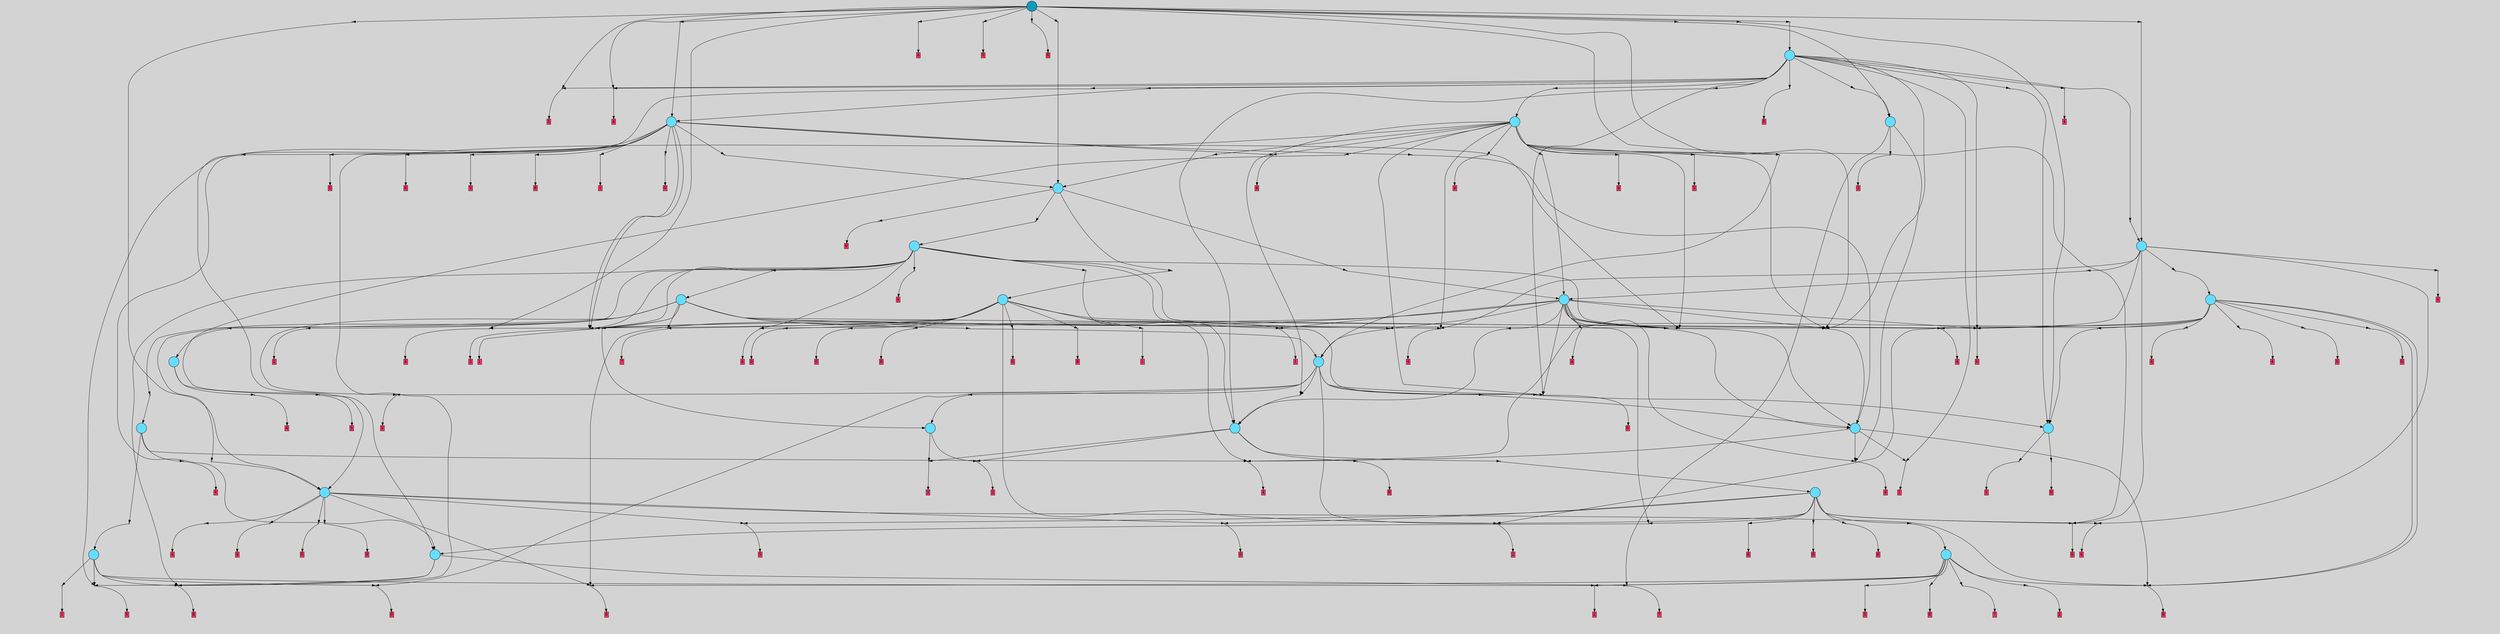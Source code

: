 // File exported with GEGELATI v1.3.1
// On the 2024-04-14 03:19:49
// With the File::TPGGraphDotExporter
digraph{
	graph[pad = "0.212, 0.055" bgcolor = lightgray]
	node[shape=circle style = filled label = ""]
		T0 [fillcolor="#66ddff"]
		T2 [fillcolor="#66ddff"]
		T3 [fillcolor="#66ddff"]
		T4 [fillcolor="#66ddff"]
		T7 [fillcolor="#66ddff"]
		T53 [fillcolor="#66ddff"]
		T57 [fillcolor="#66ddff"]
		T67 [fillcolor="#66ddff"]
		T92 [fillcolor="#66ddff"]
		T113 [fillcolor="#66ddff"]
		T116 [fillcolor="#66ddff"]
		T124 [fillcolor="#66ddff"]
		T138 [fillcolor="#66ddff"]
		T232 [fillcolor="#66ddff"]
		T253 [fillcolor="#66ddff"]
		T300 [fillcolor="#66ddff"]
		T370 [fillcolor="#66ddff"]
		T371 [fillcolor="#66ddff"]
		T434 [fillcolor="#66ddff"]
		T465 [fillcolor="#66ddff"]
		T500 [fillcolor="#66ddff"]
		T593 [fillcolor="#66ddff"]
		T668 [fillcolor="#66ddff"]
		T695 [fillcolor="#1199bb"]
		P16264 [fillcolor="#cccccc" shape=point] //
		I16264 [shape=box style=invis label="5|1&3|4#0|1#0|6#1|6&#92;n4|0&4|0#3|3#4|3#4|1&#92;n2|0&3|1#2|7#0|6#0|6&#92;n0|0&0|6#3|5#1|6#0|1&#92;n1|5&1|1#3|5#3|0#4|6&#92;n1|3&3|0#0|4#3|3#4|7&#92;n6|0&1|4#2|4#0|1#2|0&#92;n3|3&3|4#4|1#1|0#2|1&#92;n0|7&4|4#3|6#3|3#2|3&#92;n"]
		P16264 -> I16264[style=invis]
		A10657 [fillcolor="#ff3366" shape=box margin=0.03 width=0 height=0 label="0"]
		T0 -> P16264 -> A10657
		P16265 [fillcolor="#cccccc" shape=point] //
		I16265 [shape=box style=invis label="1|5&0|0#3|7#4|0#1|7&#92;n2|4&3|6#4|0#1|5#2|0&#92;n0|0&3|0#4|0#3|5#4|7&#92;n"]
		P16265 -> I16265[style=invis]
		A10658 [fillcolor="#ff3366" shape=box margin=0.03 width=0 height=0 label="1"]
		T0 -> P16265 -> A10658
		P16266 [fillcolor="#cccccc" shape=point] //
		I16266 [shape=box style=invis label="1|0&2|2#3|3#2|4#0|5&#92;n4|6&1|5#3|6#4|7#2|5&#92;n"]
		P16266 -> I16266[style=invis]
		A10659 [fillcolor="#ff3366" shape=box margin=0.03 width=0 height=0 label="2"]
		T2 -> P16266 -> A10659
		P16267 [fillcolor="#cccccc" shape=point] //
		I16267 [shape=box style=invis label="2|0&1|4#4|6#2|6#0|7&#92;n7|4&0|5#2|3#3|4#0|0&#92;n6|2&0|5#4|0#2|5#0|3&#92;n"]
		P16267 -> I16267[style=invis]
		A10660 [fillcolor="#ff3366" shape=box margin=0.03 width=0 height=0 label="3"]
		T2 -> P16267 -> A10660
		P16268 [fillcolor="#cccccc" shape=point] //
		I16268 [shape=box style=invis label="1|5&3|3#1|4#3|1#2|4&#92;n3|4&4|2#2|5#4|7#0|2&#92;n6|7&3|3#1|3#0|6#1|7&#92;n0|0&4|5#2|7#1|1#2|1&#92;n4|2&1|6#3|1#4|6#4|1&#92;n2|6&1|3#4|0#1|6#1|4&#92;n5|6&4|3#0|2#1|2#3|4&#92;n7|2&3|2#2|1#0|7#4|5&#92;n4|1&4|3#0|7#1|1#2|4&#92;n0|4&3|6#0|7#0|4#0|5&#92;n"]
		P16268 -> I16268[style=invis]
		A10661 [fillcolor="#ff3366" shape=box margin=0.03 width=0 height=0 label="3"]
		T3 -> P16268 -> A10661
		P16269 [fillcolor="#cccccc" shape=point] //
		I16269 [shape=box style=invis label="2|6&0|2#4|4#1|4#4|4&#92;n7|6&4|0#1|7#3|2#2|0&#92;n2|2&1|4#4|4#0|4#2|3&#92;n4|0&4|5#4|3#4|3#2|2&#92;n"]
		P16269 -> I16269[style=invis]
		A10662 [fillcolor="#ff3366" shape=box margin=0.03 width=0 height=0 label="4"]
		T3 -> P16269 -> A10662
		P16270 [fillcolor="#cccccc" shape=point] //
		I16270 [shape=box style=invis label="1|6&1|7#4|7#4|0#4|3&#92;n1|3&1|7#3|7#0|5#3|5&#92;n6|5&2|2#0|3#1|7#2|6&#92;n4|4&2|2#2|6#0|1#0|3&#92;n1|5&4|6#2|5#3|6#0|6&#92;n"]
		P16270 -> I16270[style=invis]
		A10663 [fillcolor="#ff3366" shape=box margin=0.03 width=0 height=0 label="4"]
		T4 -> P16270 -> A10663
		P16271 [fillcolor="#cccccc" shape=point] //
		I16271 [shape=box style=invis label="0|1&2|7#1|3#0|7#3|0&#92;n4|1&3|4#1|3#1|6#0|7&#92;n5|0&2|0#4|5#4|5#1|4&#92;n1|1&3|3#2|5#4|6#1|4&#92;n0|5&1|6#1|4#2|2#1|6&#92;n5|2&0|5#1|3#2|7#2|5&#92;n3|2&0|6#2|2#2|5#3|0&#92;n2|3&4|3#4|3#2|5#0|4&#92;n4|4&2|5#0|1#0|6#2|2&#92;n0|1&0|0#0|6#2|0#1|5&#92;n"]
		P16271 -> I16271[style=invis]
		A10664 [fillcolor="#ff3366" shape=box margin=0.03 width=0 height=0 label="5"]
		T4 -> P16271 -> A10664
		P16272 [fillcolor="#cccccc" shape=point] //
		I16272 [shape=box style=invis label="3|5&2|3#1|0#3|7#2|6&#92;n"]
		P16272 -> I16272[style=invis]
		A10665 [fillcolor="#ff3366" shape=box margin=0.03 width=0 height=0 label="7"]
		T7 -> P16272 -> A10665
		P16273 [fillcolor="#cccccc" shape=point] //
		I16273 [shape=box style=invis label="5|7&0|3#1|6#0|2#3|0&#92;n"]
		P16273 -> I16273[style=invis]
		A10666 [fillcolor="#ff3366" shape=box margin=0.03 width=0 height=0 label="8"]
		T7 -> P16273 -> A10666
		T3 -> P16272
		P16274 [fillcolor="#cccccc" shape=point] //
		I16274 [shape=box style=invis label="0|2&0|5#3|2#3|4#1|7&#92;n2|7&2|2#1|2#2|4#2|7&#92;n2|2&0|0#4|3#3|3#4|6&#92;n2|3&1|4#1|4#2|0#2|0&#92;n5|4&3|7#1|4#3|3#4|1&#92;n7|5&4|2#2|6#3|6#2|2&#92;n"]
		P16274 -> I16274[style=invis]
		A10667 [fillcolor="#ff3366" shape=box margin=0.03 width=0 height=0 label="5"]
		T7 -> P16274 -> A10667
		P16275 [fillcolor="#cccccc" shape=point] //
		I16275 [shape=box style=invis label="5|4&1|6#2|3#0|1#1|1&#92;n7|1&4|2#1|1#4|3#4|4&#92;n3|5&0|5#0|2#1|2#1|6&#92;n0|7&2|5#3|7#4|3#3|6&#92;n1|7&2|4#0|7#1|2#3|3&#92;n6|4&0|3#0|6#2|7#1|6&#92;n"]
		P16275 -> I16275[style=invis]
		A10668 [fillcolor="#ff3366" shape=box margin=0.03 width=0 height=0 label="8"]
		T53 -> P16275 -> A10668
		P16276 [fillcolor="#cccccc" shape=point] //
		I16276 [shape=box style=invis label="3|3&2|4#3|2#2|3#0|7&#92;n5|2&4|0#0|3#4|7#1|1&#92;n7|4&2|1#2|2#0|0#3|7&#92;n1|5&1|0#3|2#2|2#4|1&#92;n7|4&0|7#3|5#1|0#2|3&#92;n0|0&0|7#0|3#2|5#0|3&#92;n"]
		P16276 -> I16276[style=invis]
		A10669 [fillcolor="#ff3366" shape=box margin=0.03 width=0 height=0 label="1"]
		T53 -> P16276 -> A10669
		P16277 [fillcolor="#cccccc" shape=point] //
		I16277 [shape=box style=invis label="2|3&1|6#1|7#2|1#1|6&#92;n2|0&2|4#3|0#2|7#0|1&#92;n7|5&4|0#1|5#0|4#0|6&#92;n3|3&0|6#4|1#1|5#3|2&#92;n"]
		P16277 -> I16277[style=invis]
		A10670 [fillcolor="#ff3366" shape=box margin=0.03 width=0 height=0 label="4"]
		T53 -> P16277 -> A10670
		T53 -> P16269
		P16278 [fillcolor="#cccccc" shape=point] //
		I16278 [shape=box style=invis label="3|2&3|4#2|2#3|4#4|7&#92;n2|2&2|6#4|7#0|3#2|7&#92;n1|6&1|1#2|1#4|7#1|4&#92;n7|5&0|3#0|4#3|4#0|2&#92;n0|3&4|0#3|3#1|6#2|0&#92;n2|5&2|0#2|7#3|1#0|7&#92;n5|0&2|3#0|2#3|7#1|3&#92;n7|5&1|2#0|0#2|3#0|0&#92;n"]
		P16278 -> I16278[style=invis]
		A10671 [fillcolor="#ff3366" shape=box margin=0.03 width=0 height=0 label="0"]
		T57 -> P16278 -> A10671
		P16279 [fillcolor="#cccccc" shape=point] //
		I16279 [shape=box style=invis label="3|6&3|3#3|1#4|5#0|5&#92;n1|5&1|0#3|2#2|2#4|1&#92;n5|2&4|0#0|3#4|7#4|1&#92;n7|4&0|7#3|5#0|0#2|3&#92;n3|3&2|4#3|2#2|3#0|7&#92;n7|4&2|1#2|2#0|0#3|7&#92;n0|0&0|7#0|3#2|5#0|3&#92;n"]
		P16279 -> I16279[style=invis]
		A10672 [fillcolor="#ff3366" shape=box margin=0.03 width=0 height=0 label="1"]
		T57 -> P16279 -> A10672
		P16280 [fillcolor="#cccccc" shape=point] //
		I16280 [shape=box style=invis label="5|6&0|4#3|6#0|2#2|5&#92;n1|7&0|0#0|5#1|5#0|7&#92;n0|0&1|6#2|2#0|2#2|6&#92;n4|1&2|4#4|6#3|4#4|3&#92;n1|2&1|3#1|6#0|2#2|1&#92;n2|7&1|5#1|7#1|2#1|7&#92;n4|5&3|3#0|2#4|3#1|0&#92;n"]
		P16280 -> I16280[style=invis]
		A10673 [fillcolor="#ff3366" shape=box margin=0.03 width=0 height=0 label="2"]
		T57 -> P16280 -> A10673
		T57 -> P16273
		T57 -> P16274
		P16281 [fillcolor="#cccccc" shape=point] //
		I16281 [shape=box style=invis label="4|0&2|2#1|2#1|4#2|5&#92;n7|7&4|5#4|0#0|0#3|4&#92;n0|4&1|6#2|5#0|5#2|5&#92;n"]
		P16281 -> I16281[style=invis]
		A10674 [fillcolor="#ff3366" shape=box margin=0.03 width=0 height=0 label="6"]
		T67 -> P16281 -> A10674
		P16282 [fillcolor="#cccccc" shape=point] //
		I16282 [shape=box style=invis label="4|2&4|0#2|2#0|6#4|2&#92;n3|0&3|4#4|4#4|3#4|0&#92;n5|2&4|7#0|4#1|3#0|3&#92;n5|3&0|4#1|4#0|6#2|5&#92;n2|1&0|1#4|5#2|4#2|4&#92;n"]
		P16282 -> I16282[style=invis]
		A10675 [fillcolor="#ff3366" shape=box margin=0.03 width=0 height=0 label="8"]
		T67 -> P16282 -> A10675
		T67 -> P16280
		T67 -> P16275
		T67 -> P16280
		P16283 [fillcolor="#cccccc" shape=point] //
		I16283 [shape=box style=invis label="3|5&2|3#1|0#3|7#2|6&#92;n6|7&4|3#0|5#0|7#1|4&#92;n"]
		P16283 -> I16283[style=invis]
		A10676 [fillcolor="#ff3366" shape=box margin=0.03 width=0 height=0 label="7"]
		T67 -> P16283 -> A10676
		P16284 [fillcolor="#cccccc" shape=point] //
		I16284 [shape=box style=invis label="5|6&0|4#3|6#0|2#2|5&#92;n0|0&1|6#2|2#0|2#2|6&#92;n1|7&0|0#0|5#2|5#0|7&#92;n4|1&2|4#4|6#3|4#4|3&#92;n1|2&1|3#1|6#0|2#2|1&#92;n2|7&1|5#1|7#1|2#1|7&#92;n4|5&3|3#0|2#4|3#1|0&#92;n"]
		P16284 -> I16284[style=invis]
		A10677 [fillcolor="#ff3366" shape=box margin=0.03 width=0 height=0 label="2"]
		T67 -> P16284 -> A10677
		P16285 [fillcolor="#cccccc" shape=point] //
		I16285 [shape=box style=invis label="0|2&0|5#3|2#3|4#1|7&#92;n2|7&2|2#1|2#2|4#2|5&#92;n2|2&0|0#4|3#3|3#4|6&#92;n2|3&1|4#1|4#2|0#2|0&#92;n7|5&4|2#2|6#3|6#2|2&#92;n5|4&3|7#1|4#3|3#4|1&#92;n"]
		P16285 -> I16285[style=invis]
		A10678 [fillcolor="#ff3366" shape=box margin=0.03 width=0 height=0 label="5"]
		T67 -> P16285 -> A10678
		P16286 [fillcolor="#cccccc" shape=point] //
		I16286 [shape=box style=invis label="1|7&0|5#4|6#3|0#1|0&#92;n7|5&4|0#1|5#0|4#0|6&#92;n2|0&2|4#3|0#2|7#0|1&#92;n2|3&1|6#1|7#2|1#0|6&#92;n3|3&0|6#4|1#1|5#3|2&#92;n"]
		P16286 -> I16286[style=invis]
		A10679 [fillcolor="#ff3366" shape=box margin=0.03 width=0 height=0 label="4"]
		T92 -> P16286 -> A10679
		P16287 [fillcolor="#cccccc" shape=point] //
		I16287 [shape=box style=invis label="4|0&1|4#2|7#1|2#1|1&#92;n5|7&0|3#1|6#3|2#3|0&#92;n"]
		P16287 -> I16287[style=invis]
		T92 -> P16287 -> T57
		T92 -> P16277
		P16288 [fillcolor="#cccccc" shape=point] //
		I16288 [shape=box style=invis label="1|0&3|7#3|7#0|7#1|6&#92;n5|1&1|2#1|1#2|2#1|2&#92;n5|5&2|0#4|4#2|1#4|6&#92;n0|2&3|4#2|2#3|4#4|7&#92;n1|5&4|1#2|3#1|7#4|3&#92;n2|7&1|0#1|0#2|6#2|7&#92;n"]
		P16288 -> I16288[style=invis]
		T113 -> P16288 -> T67
		P16289 [fillcolor="#cccccc" shape=point] //
		I16289 [shape=box style=invis label="5|7&1|2#2|0#0|5#4|4&#92;n1|0&2|1#4|1#1|6#0|2&#92;n1|1&2|5#1|1#0|5#0|4&#92;n0|2&3|6#4|7#0|3#2|7&#92;n1|5&1|7#4|3#4|6#1|3&#92;n0|3&4|0#3|2#3|6#2|0&#92;n5|1&4|0#3|0#3|3#3|5&#92;n"]
		P16289 -> I16289[style=invis]
		A10680 [fillcolor="#ff3366" shape=box margin=0.03 width=0 height=0 label="0"]
		T113 -> P16289 -> A10680
		P16290 [fillcolor="#cccccc" shape=point] //
		I16290 [shape=box style=invis label="5|7&0|3#1|6#4|2#3|0&#92;n"]
		P16290 -> I16290[style=invis]
		A10681 [fillcolor="#ff3366" shape=box margin=0.03 width=0 height=0 label="8"]
		T113 -> P16290 -> A10681
		P16291 [fillcolor="#cccccc" shape=point] //
		I16291 [shape=box style=invis label="0|2&3|3#3|5#0|5#1|5&#92;n1|3&1|7#3|7#0|5#3|5&#92;n2|0&1|1#3|0#4|4#2|6&#92;n4|4&2|2#2|6#0|1#0|3&#92;n1|6&1|7#4|7#4|0#4|3&#92;n1|5&1|6#2|5#3|6#0|6&#92;n"]
		P16291 -> I16291[style=invis]
		A10682 [fillcolor="#ff3366" shape=box margin=0.03 width=0 height=0 label="4"]
		T113 -> P16291 -> A10682
		P16292 [fillcolor="#cccccc" shape=point] //
		I16292 [shape=box style=invis label="4|0&1|6#4|2#2|4#4|7&#92;n"]
		P16292 -> I16292[style=invis]
		A10683 [fillcolor="#ff3366" shape=box margin=0.03 width=0 height=0 label="8"]
		T113 -> P16292 -> A10683
		P16293 [fillcolor="#cccccc" shape=point] //
		I16293 [shape=box style=invis label="3|3&4|4#1|5#0|7#1|2&#92;n6|7&4|5#1|1#0|5#0|5&#92;n7|2&2|3#4|2#4|6#3|6&#92;n5|7&0|6#0|0#4|6#1|6&#92;n0|2&4|4#0|0#4|4#4|7&#92;n6|7&0|1#0|7#2|1#4|0&#92;n"]
		P16293 -> I16293[style=invis]
		A10684 [fillcolor="#ff3366" shape=box margin=0.03 width=0 height=0 label="6"]
		T113 -> P16293 -> A10684
		P16294 [fillcolor="#cccccc" shape=point] //
		I16294 [shape=box style=invis label="4|3&1|0#4|6#1|7#0|1&#92;n6|4&2|2#2|5#3|6#2|1&#92;n7|2&0|5#3|4#2|4#1|7&#92;n6|3&1|0#2|2#0|2#1|4&#92;n3|5&4|2#2|6#3|4#2|2&#92;n6|0&3|2#3|4#4|5#0|3&#92;n0|4&0|6#1|1#1|4#4|4&#92;n"]
		P16294 -> I16294[style=invis]
		A10685 [fillcolor="#ff3366" shape=box margin=0.03 width=0 height=0 label="5"]
		T113 -> P16294 -> A10685
		P16295 [fillcolor="#cccccc" shape=point] //
		I16295 [shape=box style=invis label="4|0&4|7#4|3#4|6#2|2&#92;n0|7&0|1#1|2#1|5#3|6&#92;n2|7&0|0#4|3#4|7#2|4&#92;n5|3&1|0#4|5#3|6#1|2&#92;n7|4&2|6#2|6#4|7#2|4&#92;n"]
		P16295 -> I16295[style=invis]
		T113 -> P16295 -> T7
		P16296 [fillcolor="#cccccc" shape=point] //
		I16296 [shape=box style=invis label="4|0&2|2#1|2#1|4#2|5&#92;n0|4&1|6#2|5#0|5#2|5&#92;n7|7&4|5#4|0#0|0#3|4&#92;n2|0&1|1#0|0#3|1#0|3&#92;n"]
		P16296 -> I16296[style=invis]
		A10686 [fillcolor="#ff3366" shape=box margin=0.03 width=0 height=0 label="6"]
		T113 -> P16296 -> A10686
		P16297 [fillcolor="#cccccc" shape=point] //
		I16297 [shape=box style=invis label="5|0&2|7#2|3#4|4#3|7&#92;n1|7&1|0#3|2#3|4#0|7&#92;n6|0&0|2#2|3#4|2#4|3&#92;n2|1&2|2#3|4#2|4#4|6&#92;n4|2&4|0#0|1#2|5#1|4&#92;n6|0&3|5#0|0#4|2#3|3&#92;n5|4&1|4#0|0#1|3#0|7&#92;n3|3&2|3#1|6#1|4#2|2&#92;n"]
		P16297 -> I16297[style=invis]
		A10687 [fillcolor="#ff3366" shape=box margin=0.03 width=0 height=0 label="2"]
		T113 -> P16297 -> A10687
		P16298 [fillcolor="#cccccc" shape=point] //
		I16298 [shape=box style=invis label="1|3&1|7#3|7#0|5#3|5&#92;n0|4&0|1#1|2#3|7#3|3&#92;n4|4&2|2#2|6#0|1#1|3&#92;n1|5&1|6#2|5#3|6#0|6&#92;n2|0&1|1#3|0#4|4#2|6&#92;n"]
		P16298 -> I16298[style=invis]
		A10688 [fillcolor="#ff3366" shape=box margin=0.03 width=0 height=0 label="4"]
		T116 -> P16298 -> A10688
		T116 -> P16297
		P16299 [fillcolor="#cccccc" shape=point] //
		I16299 [shape=box style=invis label="6|7&4|5#1|1#0|5#0|5&#92;n7|2&2|3#4|2#4|6#3|6&#92;n5|7&0|6#0|0#4|6#1|6&#92;n6|7&0|1#0|7#2|1#4|0&#92;n0|2&4|4#0|0#4|4#0|7&#92;n"]
		P16299 -> I16299[style=invis]
		T116 -> P16299 -> T0
		P16300 [fillcolor="#cccccc" shape=point] //
		I16300 [shape=box style=invis label="4|2&4|2#3|0#0|7#2|1&#92;n4|0&0|7#3|4#1|0#2|5&#92;n4|1&2|4#1|3#1|3#2|6&#92;n2|5&2|0#2|4#3|6#1|7&#92;n7|0&4|7#4|2#1|5#3|0&#92;n1|6&1|1#2|3#4|7#0|4&#92;n7|3&1|1#1|1#3|2#1|2&#92;n7|5&0|3#0|4#3|4#0|2&#92;n2|5&2|2#0|2#1|7#3|3&#92;n"]
		P16300 -> I16300[style=invis]
		A10689 [fillcolor="#ff3366" shape=box margin=0.03 width=0 height=0 label="0"]
		T116 -> P16300 -> A10689
		P16301 [fillcolor="#cccccc" shape=point] //
		I16301 [shape=box style=invis label="3|0&1|2#2|1#2|7#4|4&#92;n6|6&4|6#0|4#1|0#4|1&#92;n"]
		P16301 -> I16301[style=invis]
		A10690 [fillcolor="#ff3366" shape=box margin=0.03 width=0 height=0 label="5"]
		T116 -> P16301 -> A10690
		P16302 [fillcolor="#cccccc" shape=point] //
		I16302 [shape=box style=invis label="0|2&3|4#2|2#3|4#4|7&#92;n5|1&1|2#1|1#2|2#1|2&#92;n1|0&3|7#3|7#0|7#1|6&#92;n5|5&2|0#4|4#2|1#4|6&#92;n1|5&4|0#2|3#1|7#4|3&#92;n1|7&2|6#3|2#0|6#1|0&#92;n"]
		P16302 -> I16302[style=invis]
		A10691 [fillcolor="#ff3366" shape=box margin=0.03 width=0 height=0 label="0"]
		T116 -> P16302 -> A10691
		P16303 [fillcolor="#cccccc" shape=point] //
		I16303 [shape=box style=invis label="1|6&1|2#4|7#4|0#4|3&#92;n2|0&1|1#3|0#4|4#2|6&#92;n4|7&2|2#2|6#0|1#0|3&#92;n"]
		P16303 -> I16303[style=invis]
		A10692 [fillcolor="#ff3366" shape=box margin=0.03 width=0 height=0 label="4"]
		T116 -> P16303 -> A10692
		T116 -> P16277
		T116 -> P16275
		P16304 [fillcolor="#cccccc" shape=point] //
		I16304 [shape=box style=invis label="5|0&1|2#0|7#3|1#4|1&#92;n"]
		P16304 -> I16304[style=invis]
		A10693 [fillcolor="#ff3366" shape=box margin=0.03 width=0 height=0 label="4"]
		T116 -> P16304 -> A10693
		T116 -> P16275
		P16305 [fillcolor="#cccccc" shape=point] //
		I16305 [shape=box style=invis label="7|0&4|4#1|0#4|5#2|6&#92;n7|7&2|7#3|6#2|3#1|5&#92;n0|5&1|6#1|0#2|2#1|6&#92;n5|0&2|0#4|5#0|5#1|1&#92;n5|0&1|7#1|0#2|3#1|5&#92;n0|1&3|4#0|5#1|3#4|3&#92;n0|1&0|0#0|6#2|0#1|5&#92;n7|7&0|1#0|0#2|4#4|5&#92;n0|5&2|2#4|2#4|6#2|7&#92;n"]
		P16305 -> I16305[style=invis]
		A10694 [fillcolor="#ff3366" shape=box margin=0.03 width=0 height=0 label="5"]
		T124 -> P16305 -> A10694
		T124 -> P16289
		P16306 [fillcolor="#cccccc" shape=point] //
		I16306 [shape=box style=invis label="6|0&0|3#0|3#2|4#2|0&#92;n0|3&1|0#1|1#0|6#2|2&#92;n"]
		P16306 -> I16306[style=invis]
		A10695 [fillcolor="#ff3366" shape=box margin=0.03 width=0 height=0 label="8"]
		T124 -> P16306 -> A10695
		P16307 [fillcolor="#cccccc" shape=point] //
		I16307 [shape=box style=invis label="1|3&1|7#3|7#0|5#3|5&#92;n2|0&1|1#3|0#4|4#2|6&#92;n4|4&2|2#2|6#0|1#0|3&#92;n1|5&1|6#2|5#3|6#0|6&#92;n1|6&1|7#4|7#4|0#4|3&#92;n"]
		P16307 -> I16307[style=invis]
		A10696 [fillcolor="#ff3366" shape=box margin=0.03 width=0 height=0 label="4"]
		T124 -> P16307 -> A10696
		T124 -> P16294
		P16308 [fillcolor="#cccccc" shape=point] //
		I16308 [shape=box style=invis label="3|3&0|6#4|5#1|5#3|2&#92;n6|4&4|7#1|7#3|7#1|1&#92;n2|0&0|4#3|0#2|7#0|1&#92;n"]
		P16308 -> I16308[style=invis]
		A10697 [fillcolor="#ff3366" shape=box margin=0.03 width=0 height=0 label="4"]
		T124 -> P16308 -> A10697
		T124 -> P16281
		T124 -> P16275
		T138 -> P16266
		T138 -> P16267
		P16309 [fillcolor="#cccccc" shape=point] //
		I16309 [shape=box style=invis label="5|4&1|6#2|3#0|1#1|1&#92;n6|0&4|6#0|7#3|0#2|2&#92;n0|7&3|5#3|7#4|3#3|6&#92;n6|4&0|3#0|6#2|7#1|6&#92;n1|5&0|5#0|2#1|2#1|3&#92;n"]
		P16309 -> I16309[style=invis]
		T138 -> P16309 -> T113
		P16310 [fillcolor="#cccccc" shape=point] //
		I16310 [shape=box style=invis label="4|0&3|4#0|5#0|6#4|6&#92;n2|6&2|7#1|4#1|1#1|6&#92;n4|1&4|6#3|6#2|0#3|3&#92;n5|7&1|3#1|6#2|2#3|0&#92;n"]
		P16310 -> I16310[style=invis]
		A10698 [fillcolor="#ff3366" shape=box margin=0.03 width=0 height=0 label="8"]
		T138 -> P16310 -> A10698
		P16311 [fillcolor="#cccccc" shape=point] //
		I16311 [shape=box style=invis label="7|5&4|2#2|2#0|6#2|7&#92;n7|1&3|7#2|3#2|7#3|1&#92;n7|0&3|6#3|6#3|1#1|1&#92;n4|2&3|3#1|7#4|6#4|6&#92;n3|5&1|4#0|7#2|0#2|4&#92;n3|7&2|2#3|7#3|3#2|6&#92;n"]
		P16311 -> I16311[style=invis]
		T232 -> P16311 -> T138
		P16312 [fillcolor="#cccccc" shape=point] //
		I16312 [shape=box style=invis label="3|6&4|3#4|1#0|2#1|5&#92;n5|1&4|1#3|1#1|3#0|0&#92;n2|0&2|7#3|0#1|7#0|1&#92;n"]
		P16312 -> I16312[style=invis]
		T232 -> P16312 -> T2
		P16313 [fillcolor="#cccccc" shape=point] //
		I16313 [shape=box style=invis label="4|6&0|2#4|7#1|2#3|7&#92;n1|7&2|6#3|0#3|3#2|4&#92;n2|0&3|4#1|3#3|5#4|1&#92;n0|0&0|6#4|2#0|2#2|6&#92;n7|5&3|1#3|3#0|0#4|3&#92;n4|3&4|1#1|1#1|3#1|4&#92;n3|5&0|5#4|4#0|0#2|6&#92;n3|6&0|4#4|0#1|1#2|5&#92;n5|3&1|5#0|1#2|4#2|1&#92;n"]
		P16313 -> I16313[style=invis]
		T232 -> P16313 -> T0
		P16314 [fillcolor="#cccccc" shape=point] //
		I16314 [shape=box style=invis label="2|3&4|4#1|5#0|7#1|2&#92;n0|0&2|0#2|2#4|0#4|4&#92;n0|2&4|3#2|2#4|5#1|0&#92;n6|7&4|5#1|1#0|3#0|5&#92;n5|5&1|6#1|7#0|0#3|4&#92;n5|3&1|2#4|4#2|3#3|0&#92;n4|7&2|6#0|0#4|6#1|6&#92;n2|2&3|5#1|2#3|1#3|6&#92;n5|7&2|1#0|5#4|6#0|0&#92;n4|2&1|0#4|6#3|0#4|3&#92;n"]
		P16314 -> I16314[style=invis]
		A10699 [fillcolor="#ff3366" shape=box margin=0.03 width=0 height=0 label="6"]
		T232 -> P16314 -> A10699
		P16315 [fillcolor="#cccccc" shape=point] //
		I16315 [shape=box style=invis label="1|1&1|4#4|7#3|0#4|3&#92;n5|1&4|4#2|1#3|7#2|0&#92;n1|2&1|6#3|1#3|4#3|6&#92;n7|0&0|5#3|1#0|6#3|5&#92;n1|6&3|3#1|0#1|5#1|5&#92;n1|5&2|3#4|0#3|0#4|4&#92;n1|1&2|5#0|2#0|7#3|4&#92;n7|5&2|6#2|0#2|2#4|0&#92;n3|4&2|2#2|6#4|1#0|5&#92;n"]
		P16315 -> I16315[style=invis]
		T232 -> P16315 -> T53
		P16316 [fillcolor="#cccccc" shape=point] //
		I16316 [shape=box style=invis label="7|7&2|6#1|7#1|2#1|3&#92;n0|2&3|3#3|1#0|5#1|5&#92;n1|6&1|7#4|7#4|0#4|3&#92;n2|0&1|1#3|0#4|4#2|6&#92;n5|4&2|2#2|6#0|1#0|3&#92;n1|5&1|6#2|5#3|6#0|6&#92;n"]
		P16316 -> I16316[style=invis]
		A10700 [fillcolor="#ff3366" shape=box margin=0.03 width=0 height=0 label="4"]
		T232 -> P16316 -> A10700
		T232 -> P16297
		T232 -> P16278
		T253 -> P16297
		P16317 [fillcolor="#cccccc" shape=point] //
		I16317 [shape=box style=invis label="1|6&0|3#2|2#2|2#1|0&#92;n5|1&1|2#1|1#2|2#1|2&#92;n1|7&2|6#3|2#0|6#1|0&#92;n5|6&2|2#2|5#3|2#2|2&#92;n5|3&2|0#4|4#2|1#4|6&#92;n1|0&3|3#3|7#0|7#1|6&#92;n"]
		P16317 -> I16317[style=invis]
		A10701 [fillcolor="#ff3366" shape=box margin=0.03 width=0 height=0 label="0"]
		T253 -> P16317 -> A10701
		T253 -> P16304
		P16318 [fillcolor="#cccccc" shape=point] //
		I16318 [shape=box style=invis label="7|1&4|2#1|1#4|3#4|4&#92;n5|4&1|6#2|3#0|1#2|1&#92;n0|0&3|4#4|5#4|2#1|5&#92;n3|5&0|5#0|2#1|2#1|6&#92;n0|7&2|5#3|7#4|3#3|6&#92;n1|7&2|4#0|7#1|2#3|3&#92;n6|4&0|3#0|6#2|7#1|6&#92;n"]
		P16318 -> I16318[style=invis]
		A10702 [fillcolor="#ff3366" shape=box margin=0.03 width=0 height=0 label="8"]
		T253 -> P16318 -> A10702
		T253 -> P16281
		P16319 [fillcolor="#cccccc" shape=point] //
		I16319 [shape=box style=invis label="4|1&1|6#0|3#4|7#4|4&#92;n4|2&4|2#3|0#0|7#2|1&#92;n4|0&0|7#3|4#1|0#2|5&#92;n4|1&2|4#1|3#1|3#2|6&#92;n1|6&1|1#2|3#4|7#0|4&#92;n7|3&1|1#1|7#3|2#1|2&#92;n2|5&2|0#2|4#3|6#1|7&#92;n7|5&0|3#0|4#3|2#0|2&#92;n7|0&4|7#4|1#1|5#3|0&#92;n2|5&2|2#0|2#1|7#3|3&#92;n"]
		P16319 -> I16319[style=invis]
		A10703 [fillcolor="#ff3366" shape=box margin=0.03 width=0 height=0 label="0"]
		T253 -> P16319 -> A10703
		P16320 [fillcolor="#cccccc" shape=point] //
		I16320 [shape=box style=invis label="5|4&1|6#2|3#0|1#1|1&#92;n6|4&0|3#0|6#2|7#1|6&#92;n0|7&2|5#3|7#4|3#3|6&#92;n1|7&2|4#0|7#1|2#3|3&#92;n7|3&1|2#2|1#3|1#0|7&#92;n3|5&0|5#0|2#1|2#1|6&#92;n"]
		P16320 -> I16320[style=invis]
		A10704 [fillcolor="#ff3366" shape=box margin=0.03 width=0 height=0 label="8"]
		T253 -> P16320 -> A10704
		P16321 [fillcolor="#cccccc" shape=point] //
		I16321 [shape=box style=invis label="2|0&1|0#2|7#3|1#4|3&#92;n1|5&1|6#3|2#2|2#4|5&#92;n0|4&0|2#0|7#2|1#0|3&#92;n7|4&2|1#2|2#0|0#3|7&#92;n7|4&0|7#3|5#1|0#2|3&#92;n1|0&0|0#4|2#2|0#4|1&#92;n0|0&0|7#0|3#2|7#0|6&#92;n"]
		P16321 -> I16321[style=invis]
		A10705 [fillcolor="#ff3366" shape=box margin=0.03 width=0 height=0 label="1"]
		T253 -> P16321 -> A10705
		P16322 [fillcolor="#cccccc" shape=point] //
		I16322 [shape=box style=invis label="6|4&3|4#2|4#2|7#3|5&#92;n7|5&4|1#1|7#3|7#4|1&#92;n0|0&1|2#3|7#4|5#2|1&#92;n1|2&4|3#3|6#2|0#1|1&#92;n1|6&0|1#0|3#1|3#2|1&#92;n0|3&1|3#4|0#2|2#2|0&#92;n2|7&2|7#4|7#3|1#0|7&#92;n"]
		P16322 -> I16322[style=invis]
		A10706 [fillcolor="#ff3366" shape=box margin=0.03 width=0 height=0 label="7"]
		T253 -> P16322 -> A10706
		P16323 [fillcolor="#cccccc" shape=point] //
		I16323 [shape=box style=invis label="1|6&1|7#4|7#4|0#4|3&#92;n2|0&1|1#3|0#4|4#2|6&#92;n1|5&1|6#2|5#3|6#0|6&#92;n1|3&1|7#3|7#0|5#3|6&#92;n"]
		P16323 -> I16323[style=invis]
		A10707 [fillcolor="#ff3366" shape=box margin=0.03 width=0 height=0 label="4"]
		T253 -> P16323 -> A10707
		P16324 [fillcolor="#cccccc" shape=point] //
		I16324 [shape=box style=invis label="3|2&3|4#2|2#3|4#4|7&#92;n2|2&2|6#4|7#0|3#2|7&#92;n1|6&1|1#2|1#4|7#1|4&#92;n2|7&3|4#0|3#0|3#3|1&#92;n5|0&2|3#0|2#3|7#1|3&#92;n2|5&2|0#2|7#3|1#0|7&#92;n3|5&0|3#0|4#3|4#0|2&#92;n7|5&1|2#0|0#2|3#0|0&#92;n"]
		P16324 -> I16324[style=invis]
		A10708 [fillcolor="#ff3366" shape=box margin=0.03 width=0 height=0 label="0"]
		T253 -> P16324 -> A10708
		T253 -> P16277
		T300 -> P16314
		P16325 [fillcolor="#cccccc" shape=point] //
		I16325 [shape=box style=invis label="6|3&1|3#2|3#0|5#4|2&#92;n1|7&4|3#3|1#4|6#2|7&#92;n6|7&4|6#3|7#1|1#4|4&#92;n7|0&2|3#4|1#4|7#2|3&#92;n"]
		P16325 -> I16325[style=invis]
		A10709 [fillcolor="#ff3366" shape=box margin=0.03 width=0 height=0 label="1"]
		T300 -> P16325 -> A10709
		P16326 [fillcolor="#cccccc" shape=point] //
		I16326 [shape=box style=invis label="1|1&1|4#4|7#3|0#4|3&#92;n5|1&4|4#2|1#3|7#2|0&#92;n1|2&1|6#3|1#3|4#3|6&#92;n7|0&0|5#3|1#0|6#3|5&#92;n1|6&3|3#1|0#1|5#1|5&#92;n1|5&2|3#4|0#3|0#4|4&#92;n1|1&2|5#0|2#0|7#3|4&#92;n3|4&2|2#2|6#0|1#0|5&#92;n"]
		P16326 -> I16326[style=invis]
		T300 -> P16326 -> T53
		P16327 [fillcolor="#cccccc" shape=point] //
		I16327 [shape=box style=invis label="3|3&2|7#1|6#1|4#2|2&#92;n5|4&1|4#0|0#1|3#0|7&#92;n1|7&1|0#3|2#3|4#0|7&#92;n2|1&2|2#3|4#2|4#4|3&#92;n4|2&4|0#0|1#2|5#1|4&#92;n6|0&3|5#0|0#4|2#3|3&#92;n5|0&2|7#2|3#4|4#3|7&#92;n"]
		P16327 -> I16327[style=invis]
		A10710 [fillcolor="#ff3366" shape=box margin=0.03 width=0 height=0 label="2"]
		T300 -> P16327 -> A10710
		T300 -> P16316
		P16328 [fillcolor="#cccccc" shape=point] //
		I16328 [shape=box style=invis label="7|5&0|0#2|2#0|1#4|4&#92;n3|2&0|6#3|3#4|7#2|7&#92;n1|3&1|6#0|2#1|5#2|0&#92;n5|0&0|5#0|1#0|2#3|5&#92;n"]
		P16328 -> I16328[style=invis]
		A10711 [fillcolor="#ff3366" shape=box margin=0.03 width=0 height=0 label="4"]
		T300 -> P16328 -> A10711
		P16329 [fillcolor="#cccccc" shape=point] //
		I16329 [shape=box style=invis label="1|7&1|0#3|2#3|4#0|7&#92;n3|3&2|3#1|7#1|4#2|2&#92;n2|1&2|2#3|4#2|4#4|6&#92;n6|0&3|5#0|0#4|2#3|3&#92;n4|2&4|0#0|1#2|5#1|4&#92;n6|0&0|2#2|3#4|2#4|3&#92;n7|5&2|0#0|1#2|3#2|2&#92;n"]
		P16329 -> I16329[style=invis]
		T300 -> P16329 -> T232
		T300 -> P16300
		P16330 [fillcolor="#cccccc" shape=point] //
		I16330 [shape=box style=invis label="4|1&1|6#0|3#4|7#4|4&#92;n6|2&4|2#3|0#0|7#2|1&#92;n7|3&1|1#1|7#3|2#1|2&#92;n4|1&2|4#1|3#1|3#2|6&#92;n1|6&1|1#2|3#4|7#0|4&#92;n4|0&0|7#3|4#1|0#2|5&#92;n2|5&2|0#2|4#3|6#1|7&#92;n7|5&0|3#0|4#3|2#0|2&#92;n7|0&4|7#4|1#1|5#3|0&#92;n"]
		P16330 -> I16330[style=invis]
		T300 -> P16330 -> T124
		P16331 [fillcolor="#cccccc" shape=point] //
		I16331 [shape=box style=invis label="7|5&4|0#1|5#0|4#0|6&#92;n2|0&2|4#3|0#1|7#0|1&#92;n5|1&4|1#3|1#1|3#0|0&#92;n"]
		P16331 -> I16331[style=invis]
		T300 -> P16331 -> T2
		T300 -> P16322
		P16332 [fillcolor="#cccccc" shape=point] //
		I16332 [shape=box style=invis label="6|7&3|3#1|3#0|6#1|7&#92;n3|4&4|2#2|5#4|7#0|2&#92;n1|5&3|3#1|4#3|1#0|4&#92;n0|0&4|5#2|7#1|1#2|1&#92;n4|2&1|6#3|1#4|6#4|1&#92;n2|6&1|6#4|0#1|6#1|4&#92;n0|4&3|6#0|7#0|4#0|5&#92;n7|2&3|2#2|1#0|7#4|5&#92;n5|6&4|3#0|2#1|2#3|4&#92;n"]
		P16332 -> I16332[style=invis]
		T300 -> P16332 -> T4
		P16333 [fillcolor="#cccccc" shape=point] //
		I16333 [shape=box style=invis label="7|1&3|7#2|3#2|7#3|1&#92;n7|0&3|6#3|6#3|1#1|1&#92;n3|5&1|3#0|7#2|0#2|4&#92;n4|2&3|3#1|7#4|6#4|6&#92;n3|7&2|2#3|7#3|3#2|6&#92;n"]
		P16333 -> I16333[style=invis]
		T370 -> P16333 -> T138
		T370 -> P16325
		T370 -> P16326
		P16334 [fillcolor="#cccccc" shape=point] //
		I16334 [shape=box style=invis label="3|3&2|3#1|6#1|4#2|2&#92;n5|0&2|7#2|3#4|4#3|7&#92;n1|7&1|0#3|2#3|4#0|7&#92;n2|1&2|2#3|4#2|4#4|3&#92;n4|2&4|0#0|1#2|5#1|4&#92;n6|0&3|5#0|0#4|2#3|3&#92;n5|4&1|4#0|0#1|3#0|7&#92;n6|5&0|0#1|5#1|1#3|1&#92;n"]
		P16334 -> I16334[style=invis]
		A10712 [fillcolor="#ff3366" shape=box margin=0.03 width=0 height=0 label="2"]
		T370 -> P16334 -> A10712
		P16335 [fillcolor="#cccccc" shape=point] //
		I16335 [shape=box style=invis label="1|7&1|7#4|7#4|0#4|3&#92;n1|6&1|5#2|3#0|0#1|4&#92;n2|4&0|5#0|6#0|0#2|4&#92;n7|0&1|1#4|0#4|4#2|6&#92;n2|6&2|4#4|7#2|5#4|0&#92;n1|5&1|1#2|5#1|6#0|6&#92;n0|2&0|3#3|1#0|5#1|5&#92;n"]
		P16335 -> I16335[style=invis]
		A10713 [fillcolor="#ff3366" shape=box margin=0.03 width=0 height=0 label="4"]
		T370 -> P16335 -> A10713
		P16336 [fillcolor="#cccccc" shape=point] //
		I16336 [shape=box style=invis label="7|4&0|0#2|2#0|1#4|1&#92;n1|7&4|0#2|0#1|7#4|7&#92;n7|6&3|4#1|3#3|0#4|2&#92;n5|0&1|0#0|3#3|7#2|4&#92;n1|2&2|6#4|7#1|0#3|2&#92;n1|3&1|6#0|2#1|5#2|5&#92;n7|1&4|2#1|6#4|5#1|6&#92;n"]
		P16336 -> I16336[style=invis]
		A10714 [fillcolor="#ff3366" shape=box margin=0.03 width=0 height=0 label="4"]
		T370 -> P16336 -> A10714
		P16337 [fillcolor="#cccccc" shape=point] //
		I16337 [shape=box style=invis label="3|3&2|3#1|7#1|4#2|2&#92;n1|7&1|0#3|2#3|4#0|7&#92;n5|3&2|1#3|1#0|3#0|3&#92;n2|1&4|2#3|4#2|4#4|6&#92;n6|0&3|5#0|0#4|2#3|3&#92;n4|2&4|0#0|1#2|5#1|4&#92;n6|0&0|2#2|3#4|2#4|3&#92;n"]
		P16337 -> I16337[style=invis]
		T370 -> P16337 -> T232
		T370 -> P16300
		P16338 [fillcolor="#cccccc" shape=point] //
		I16338 [shape=box style=invis label="0|2&3|3#3|5#0|5#1|5&#92;n1|3&1|7#3|7#0|5#3|5&#92;n4|4&2|2#2|6#0|1#0|3&#92;n2|0&1|1#3|0#4|4#2|6&#92;n6|4&3|1#0|0#1|4#4|0&#92;n1|1&1|7#4|7#4|0#4|3&#92;n"]
		P16338 -> I16338[style=invis]
		T370 -> P16338 -> T53
		P16339 [fillcolor="#cccccc" shape=point] //
		I16339 [shape=box style=invis label="6|3&1|3#2|3#0|5#4|2&#92;n6|7&4|6#3|7#1|1#4|4&#92;n6|2&0|5#2|3#0|0#3|2&#92;n1|7&4|3#3|1#2|6#2|7&#92;n7|0&2|3#4|1#4|7#2|3&#92;n0|4&3|5#0|4#4|7#2|2&#92;n"]
		P16339 -> I16339[style=invis]
		A10715 [fillcolor="#ff3366" shape=box margin=0.03 width=0 height=0 label="1"]
		T370 -> P16339 -> A10715
		T370 -> P16269
		P16340 [fillcolor="#cccccc" shape=point] //
		I16340 [shape=box style=invis label="7|0&0|5#3|1#0|6#3|5&#92;n5|1&4|4#2|1#3|7#2|0&#92;n1|2&1|6#3|1#3|4#3|6&#92;n1|1&1|4#4|7#3|0#4|3&#92;n1|1&2|5#0|2#0|7#3|4&#92;n1|5&3|3#4|0#3|0#1|4&#92;n3|4&2|2#2|6#0|1#0|5&#92;n"]
		P16340 -> I16340[style=invis]
		T370 -> P16340 -> T53
		T370 -> P16314
		T370 -> P16295
		T370 -> P16340
		P16341 [fillcolor="#cccccc" shape=point] //
		I16341 [shape=box style=invis label="7|5&4|2#2|2#0|6#2|7&#92;n7|0&3|6#3|6#3|1#1|1&#92;n7|1&0|7#2|3#2|7#3|1&#92;n4|2&3|3#1|7#4|6#4|6&#92;n3|5&1|4#0|7#2|0#2|4&#92;n3|7&2|2#3|7#3|3#2|6&#92;n"]
		P16341 -> I16341[style=invis]
		T371 -> P16341 -> T138
		T371 -> P16325
		T371 -> P16334
		T371 -> P16335
		T371 -> P16337
		T371 -> P16339
		P16342 [fillcolor="#cccccc" shape=point] //
		I16342 [shape=box style=invis label="5|0&1|2#0|7#1|1#4|1&#92;n1|5&3|3#2|1#0|7#1|5&#92;n"]
		P16342 -> I16342[style=invis]
		A10716 [fillcolor="#ff3366" shape=box margin=0.03 width=0 height=0 label="4"]
		T371 -> P16342 -> A10716
		T371 -> P16338
		P16343 [fillcolor="#cccccc" shape=point] //
		I16343 [shape=box style=invis label="6|0&0|7#1|5#2|3#0|4&#92;n4|4&3|5#2|0#0|7#1|6&#92;n"]
		P16343 -> I16343[style=invis]
		T371 -> P16343 -> T300
		P16344 [fillcolor="#cccccc" shape=point] //
		I16344 [shape=box style=invis label="1|0&3|7#3|7#0|7#1|6&#92;n0|2&3|4#2|2#3|4#4|7&#92;n5|1&1|2#1|1#2|2#1|2&#92;n7|5&4|0#2|3#1|7#4|3&#92;n1|7&2|6#1|2#0|6#1|0&#92;n"]
		P16344 -> I16344[style=invis]
		T371 -> P16344 -> T92
		T371 -> P16273
		P16345 [fillcolor="#cccccc" shape=point] //
		I16345 [shape=box style=invis label="0|4&1|6#2|5#0|5#2|5&#92;n4|0&2|2#1|2#1|4#2|5&#92;n5|3&2|3#2|6#4|1#1|6&#92;n5|7&4|5#4|0#0|0#3|4&#92;n2|0&1|1#0|0#3|1#0|3&#92;n"]
		P16345 -> I16345[style=invis]
		A10717 [fillcolor="#ff3366" shape=box margin=0.03 width=0 height=0 label="6"]
		T434 -> P16345 -> A10717
		P16346 [fillcolor="#cccccc" shape=point] //
		I16346 [shape=box style=invis label="1|7&4|3#3|1#2|6#2|7&#92;n6|3&1|3#2|3#0|5#4|2&#92;n6|7&0|5#2|3#0|0#3|2&#92;n4|3&1|2#2|1#2|6#3|0&#92;n6|7&4|6#3|7#1|1#4|4&#92;n7|0&2|3#4|1#4|7#2|3&#92;n"]
		P16346 -> I16346[style=invis]
		T434 -> P16346 -> T370
		P16347 [fillcolor="#cccccc" shape=point] //
		I16347 [shape=box style=invis label="1|7&1|7#4|7#4|0#4|3&#92;n1|6&1|5#2|3#0|0#1|4&#92;n2|4&0|5#0|6#0|0#2|4&#92;n7|0&1|1#4|0#4|4#2|6&#92;n2|6&2|4#4|7#2|5#4|0&#92;n1|1&2|4#3|4#0|5#4|0&#92;n0|2&0|0#3|1#0|5#1|5&#92;n"]
		P16347 -> I16347[style=invis]
		T434 -> P16347 -> T253
		P16348 [fillcolor="#cccccc" shape=point] //
		I16348 [shape=box style=invis label="6|3&0|3#4|5#4|1#3|3&#92;n2|6&1|3#3|4#2|2#3|0&#92;n0|2&4|3#3|5#4|6#1|0&#92;n6|2&0|0#2|0#2|7#4|2&#92;n2|0&0|6#1|0#0|7#3|1&#92;n5|7&1|7#1|4#3|7#1|7&#92;n"]
		P16348 -> I16348[style=invis]
		T434 -> P16348 -> T371
		P16349 [fillcolor="#cccccc" shape=point] //
		I16349 [shape=box style=invis label="5|0&1|1#3|0#2|4#2|6&#92;n"]
		P16349 -> I16349[style=invis]
		A10718 [fillcolor="#ff3366" shape=box margin=0.03 width=0 height=0 label="4"]
		T465 -> P16349 -> A10718
		P16350 [fillcolor="#cccccc" shape=point] //
		I16350 [shape=box style=invis label="7|0&2|2#4|1#4|7#2|3&#92;n6|7&0|5#2|3#0|0#3|2&#92;n5|4&0|4#4|6#0|1#0|3&#92;n4|3&1|2#2|1#2|0#3|0&#92;n6|7&4|6#3|7#1|1#4|4&#92;n1|7&4|3#3|1#2|6#2|7&#92;n"]
		P16350 -> I16350[style=invis]
		T465 -> P16350 -> T370
		P16351 [fillcolor="#cccccc" shape=point] //
		I16351 [shape=box style=invis label="6|7&0|3#3|1#2|4#1|2&#92;n6|0&3|2#3|4#4|5#0|3&#92;n6|4&2|2#2|5#3|6#2|1&#92;n7|2&0|5#3|4#2|4#1|7&#92;n6|3&1|0#2|2#0|2#1|4&#92;n3|5&4|2#2|6#3|4#2|2&#92;n4|3&1|0#4|6#1|7#0|1&#92;n4|4&0|6#1|1#1|4#4|4&#92;n"]
		P16351 -> I16351[style=invis]
		T465 -> P16351 -> T116
		T465 -> P16296
		T465 -> P16328
		T465 -> P16300
		T465 -> P16291
		P16352 [fillcolor="#cccccc" shape=point] //
		I16352 [shape=box style=invis label="7|0&2|3#4|1#4|7#2|3&#92;n6|7&4|6#0|7#1|1#4|4&#92;n1|7&4|3#3|1#4|6#2|7&#92;n"]
		P16352 -> I16352[style=invis]
		A10719 [fillcolor="#ff3366" shape=box margin=0.03 width=0 height=0 label="1"]
		T500 -> P16352 -> A10719
		P16353 [fillcolor="#cccccc" shape=point] //
		I16353 [shape=box style=invis label="7|0&0|5#3|1#0|6#3|5&#92;n5|1&4|4#2|1#3|5#2|0&#92;n1|2&1|6#3|1#3|4#3|6&#92;n2|3&4|3#3|0#2|7#1|6&#92;n1|6&3|3#1|0#1|5#1|5&#92;n1|5&2|3#4|0#3|0#4|4&#92;n1|1&2|5#0|2#0|7#3|4&#92;n3|4&2|2#2|6#0|1#0|5&#92;n"]
		P16353 -> I16353[style=invis]
		T500 -> P16353 -> T53
		T500 -> P16334
		T500 -> P16338
		P16354 [fillcolor="#cccccc" shape=point] //
		I16354 [shape=box style=invis label="7|5&0|3#0|4#3|4#0|2&#92;n7|5&3|2#0|0#2|3#0|0&#92;n0|2&3|0#3|1#0|0#3|5&#92;n2|5&2|0#2|7#3|1#0|7&#92;n0|3&4|0#4|3#1|6#2|0&#92;n5|0&2|3#0|2#3|7#1|3&#92;n5|4&0|1#2|1#2|5#3|1&#92;n5|0&2|2#4|0#1|5#0|2&#92;n1|6&1|4#2|1#4|7#1|3&#92;n"]
		P16354 -> I16354[style=invis]
		A10720 [fillcolor="#ff3366" shape=box margin=0.03 width=0 height=0 label="0"]
		T500 -> P16354 -> A10720
		P16355 [fillcolor="#cccccc" shape=point] //
		I16355 [shape=box style=invis label="6|7&4|6#3|7#1|1#4|4&#92;n6|3&1|3#2|5#0|5#4|2&#92;n7|0&2|3#4|1#4|7#2|3&#92;n"]
		P16355 -> I16355[style=invis]
		T500 -> P16355 -> T434
		P16356 [fillcolor="#cccccc" shape=point] //
		I16356 [shape=box style=invis label="0|0&1|6#1|0#2|2#1|6&#92;n7|7&2|7#3|6#2|3#1|5&#92;n7|0&4|4#1|0#4|5#1|6&#92;n7|7&0|1#0|0#2|4#4|5&#92;n5|0&1|7#1|0#2|3#1|5&#92;n0|1&3|4#0|5#1|3#4|3&#92;n1|1&2|6#2|0#3|3#4|1&#92;n0|1&0|0#0|6#2|0#1|5&#92;n5|0&2|0#4|5#0|5#1|1&#92;n0|5&2|2#4|2#4|6#2|7&#92;n"]
		P16356 -> I16356[style=invis]
		A10721 [fillcolor="#ff3366" shape=box margin=0.03 width=0 height=0 label="5"]
		T500 -> P16356 -> A10721
		P16357 [fillcolor="#cccccc" shape=point] //
		I16357 [shape=box style=invis label="3|2&0|6#3|3#2|7#2|7&#92;n1|3&1|5#0|2#1|5#2|0&#92;n1|3&0|1#1|2#1|5#0|0&#92;n7|0&1|2#0|2#4|1#3|1&#92;n3|6&1|1#3|6#1|0#0|1&#92;n"]
		P16357 -> I16357[style=invis]
		A10722 [fillcolor="#ff3366" shape=box margin=0.03 width=0 height=0 label="4"]
		T500 -> P16357 -> A10722
		T500 -> P16334
		P16358 [fillcolor="#cccccc" shape=point] //
		I16358 [shape=box style=invis label="7|7&3|0#2|3#4|3#4|4&#92;n3|0&0|7#1|5#2|0#1|7&#92;n6|1&2|3#2|6#4|1#3|7&#92;n"]
		P16358 -> I16358[style=invis]
		A10723 [fillcolor="#ff3366" shape=box margin=0.03 width=0 height=0 label="4"]
		T500 -> P16358 -> A10723
		P16359 [fillcolor="#cccccc" shape=point] //
		I16359 [shape=box style=invis label="4|0&4|7#4|3#3|6#2|2&#92;n3|4&4|2#4|4#3|7#4|6&#92;n4|6&2|5#4|4#0|5#1|4&#92;n0|7&0|1#1|2#1|5#3|6&#92;n7|4&2|6#2|6#4|7#2|4&#92;n2|7&0|0#4|3#4|7#2|0&#92;n"]
		P16359 -> I16359[style=invis]
		T500 -> P16359 -> T7
		P16360 [fillcolor="#cccccc" shape=point] //
		I16360 [shape=box style=invis label="1|1&3|3#2|0#3|6#1|4&#92;n6|3&4|1#4|3#2|5#0|4&#92;n5|2&0|5#1|3#2|7#2|5&#92;n4|1&0|6#0|6#2|4#3|7&#92;n2|4&2|5#0|1#0|6#2|2&#92;n3|5&4|7#2|7#3|4#1|7&#92;n0|6&2|4#1|3#0|7#3|0&#92;n3|0&0|6#3|2#2|5#3|0&#92;n0|1&0|0#0|6#1|0#1|5&#92;n"]
		P16360 -> I16360[style=invis]
		A10724 [fillcolor="#ff3366" shape=box margin=0.03 width=0 height=0 label="5"]
		T500 -> P16360 -> A10724
		T500 -> P16274
		P16361 [fillcolor="#cccccc" shape=point] //
		I16361 [shape=box style=invis label="7|2&0|3#2|6#0|6#1|1&#92;n7|0&2|4#2|2#3|6#1|2&#92;n5|3&1|4#1|0#4|3#0|6&#92;n"]
		P16361 -> I16361[style=invis]
		A10725 [fillcolor="#ff3366" shape=box margin=0.03 width=0 height=0 label="8"]
		T500 -> P16361 -> A10725
		T593 -> P16311
		T593 -> P16314
		T593 -> P16326
		P16362 [fillcolor="#cccccc" shape=point] //
		I16362 [shape=box style=invis label="2|4&0|5#0|6#0|0#2|4&#92;n7|0&1|1#4|0#2|4#2|6&#92;n1|5&3|1#2|6#1|6#0|6&#92;n2|6&2|4#4|7#3|5#4|6&#92;n5|7&4|2#1|1#4|2#1|5&#92;n"]
		P16362 -> I16362[style=invis]
		A10726 [fillcolor="#ff3366" shape=box margin=0.03 width=0 height=0 label="4"]
		T593 -> P16362 -> A10726
		T593 -> P16328
		P16363 [fillcolor="#cccccc" shape=point] //
		I16363 [shape=box style=invis label="3|3&4|3#1|7#1|4#2|2&#92;n6|0&0|2#2|3#4|2#4|3&#92;n2|1&2|2#3|4#2|4#4|6&#92;n1|7&1|0#3|2#0|4#0|7&#92;n4|2&4|6#0|1#4|5#1|4&#92;n1|7&0|6#0|0#4|0#3|4&#92;n7|5&2|0#0|1#2|3#2|2&#92;n"]
		P16363 -> I16363[style=invis]
		T593 -> P16363 -> T232
		T593 -> P16358
		P16364 [fillcolor="#cccccc" shape=point] //
		I16364 [shape=box style=invis label="0|7&4|5#3|0#0|6#1|6&#92;n7|5&0|3#0|4#3|2#0|2&#92;n6|2&4|2#3|0#0|7#2|1&#92;n7|0&4|7#4|1#1|5#3|0&#92;n7|4&2|5#3|7#1|7#0|5&#92;n4|1&1|6#0|3#4|7#4|4&#92;n4|1&2|0#1|3#2|3#2|6&#92;n4|0&0|7#3|4#1|0#2|5&#92;n1|6&1|1#2|3#4|7#0|6&#92;n7|5&1|1#1|7#3|2#1|2&#92;n"]
		P16364 -> I16364[style=invis]
		T593 -> P16364 -> T124
		T593 -> P16338
		P16365 [fillcolor="#cccccc" shape=point] //
		I16365 [shape=box style=invis label="7|0&2|3#4|1#4|7#2|4&#92;n3|3&1|6#2|1#3|1#1|1&#92;n4|3&1|2#2|1#2|6#3|0&#92;n6|7&4|6#3|7#1|1#4|4&#92;n"]
		P16365 -> I16365[style=invis]
		T593 -> P16365 -> T370
		T593 -> P16296
		P16366 [fillcolor="#cccccc" shape=point] //
		I16366 [shape=box style=invis label="1|1&3|3#2|0#3|6#1|4&#92;n6|3&4|1#4|3#2|5#0|4&#92;n7|7&3|4#0|5#1|4#4|6&#92;n4|1&0|6#0|6#2|4#3|7&#92;n0|1&4|3#0|0#2|2#0|5&#92;n5|2&0|5#1|3#2|7#2|5&#92;n1|6&0|2#3|5#4|3#1|2&#92;n2|4&2|7#0|1#0|6#2|2&#92;n7|6&2|4#1|3#0|7#3|0&#92;n3|0&0|6#3|2#3|5#3|0&#92;n"]
		P16366 -> I16366[style=invis]
		A10727 [fillcolor="#ff3366" shape=box margin=0.03 width=0 height=0 label="5"]
		T593 -> P16366 -> A10727
		P16367 [fillcolor="#cccccc" shape=point] //
		I16367 [shape=box style=invis label="5|0&3|2#4|0#2|1#2|7&#92;n6|7&4|6#3|7#1|1#4|4&#92;n4|0&2|3#4|1#4|7#2|3&#92;n"]
		P16367 -> I16367[style=invis]
		T593 -> P16367 -> T434
		P16368 [fillcolor="#cccccc" shape=point] //
		I16368 [shape=box style=invis label="4|0&2|5#0|7#3|2#1|3&#92;n2|3&2|4#3|0#2|4#0|1&#92;n0|6&3|7#1|4#3|0#1|5&#92;n5|4&1|6#2|0#3|2#3|6&#92;n7|7&0|0#1|1#1|6#1|6&#92;n1|7&0|5#4|6#3|2#1|0&#92;n6|4&3|1#2|4#0|2#3|5&#92;n5|7&4|6#4|0#1|1#1|1&#92;n3|3&0|6#4|1#2|5#0|2&#92;n"]
		P16368 -> I16368[style=invis]
		A10728 [fillcolor="#ff3366" shape=box margin=0.03 width=0 height=0 label="4"]
		T593 -> P16368 -> A10728
		T593 -> P16273
		P16369 [fillcolor="#cccccc" shape=point] //
		I16369 [shape=box style=invis label="4|5&0|2#1|4#4|7#0|1&#92;n4|3&3|4#1|4#1|5#3|2&#92;n7|0&0|4#3|3#2|6#1|3&#92;n6|4&2|6#1|0#2|4#2|4&#92;n0|2&2|0#3|2#3|2#4|5&#92;n7|5&0|4#1|1#4|5#1|2&#92;n7|3&2|4#4|6#1|2#3|0&#92;n"]
		P16369 -> I16369[style=invis]
		T668 -> P16369 -> T7
		P16370 [fillcolor="#cccccc" shape=point] //
		I16370 [shape=box style=invis label="1|7&1|6#3|1#3|4#3|4&#92;n6|4&2|2#2|6#0|1#0|5&#92;n0|1&1|4#4|7#3|0#4|3&#92;n2|5&1|1#3|4#2|2#4|0&#92;n1|1&4|5#0|2#0|7#3|4&#92;n1|0&2|6#3|6#3|4#1|2&#92;n"]
		P16370 -> I16370[style=invis]
		T668 -> P16370 -> T3
		P16371 [fillcolor="#cccccc" shape=point] //
		I16371 [shape=box style=invis label="6|4&1|4#0|6#0|7#4|5&#92;n1|0&4|7#3|5#2|2#2|5&#92;n"]
		P16371 -> I16371[style=invis]
		T668 -> P16371 -> T500
		P16372 [fillcolor="#cccccc" shape=point] //
		I16372 [shape=box style=invis label="1|3&1|5#0|2#1|5#2|0&#92;n7|0&1|2#0|2#4|1#3|1&#92;n1|7&4|7#0|5#3|2#3|4&#92;n1|3&0|1#1|2#1|5#0|0&#92;n3|6&1|1#3|6#1|0#0|1&#92;n"]
		P16372 -> I16372[style=invis]
		A10729 [fillcolor="#ff3366" shape=box margin=0.03 width=0 height=0 label="4"]
		T668 -> P16372 -> A10729
		P16373 [fillcolor="#cccccc" shape=point] //
		I16373 [shape=box style=invis label="5|2&0|5#1|3#2|7#2|5&#92;n6|3&4|1#4|3#2|5#0|4&#92;n1|1&3|3#2|0#3|6#1|4&#92;n4|1&0|6#0|6#2|4#3|7&#92;n3|0&0|7#0|6#0|2#0|4&#92;n7|7&3|4#0|5#1|4#4|6&#92;n1|6&0|2#3|5#4|0#1|2&#92;n2|4&2|7#0|1#0|6#2|2&#92;n7|6&2|4#4|3#0|7#3|0&#92;n3|0&0|6#3|2#3|5#3|0&#92;n"]
		P16373 -> I16373[style=invis]
		A10730 [fillcolor="#ff3366" shape=box margin=0.03 width=0 height=0 label="5"]
		T668 -> P16373 -> A10730
		P16374 [fillcolor="#cccccc" shape=point] //
		I16374 [shape=box style=invis label="7|0&2|3#4|1#4|7#2|3&#92;n1|7&4|3#3|1#4|6#2|7&#92;n6|7&4|6#0|7#2|1#4|4&#92;n"]
		P16374 -> I16374[style=invis]
		T668 -> P16374 -> T465
		P16375 [fillcolor="#cccccc" shape=point] //
		I16375 [shape=box style=invis label="1|4&1|6#2|3#0|1#1|1&#92;n7|1&4|2#1|1#4|3#4|4&#92;n1|7&2|4#0|7#1|2#3|3&#92;n0|4&2|1#3|7#0|1#1|2&#92;n0|7&2|3#3|7#4|3#3|6&#92;n0|6&1|0#3|0#3|5#2|7&#92;n0|0&2|2#1|1#0|2#2|4&#92;n4|1&3|0#1|3#4|7#4|7&#92;n"]
		P16375 -> I16375[style=invis]
		T668 -> P16375 -> T0
		P16376 [fillcolor="#cccccc" shape=point] //
		I16376 [shape=box style=invis label="1|1&3|3#2|0#3|6#1|4&#92;n6|3&4|1#4|3#0|6#0|4&#92;n0|6&2|4#1|3#0|7#3|0&#92;n4|1&0|6#0|6#2|4#3|7&#92;n5|1&0|3#4|2#0|4#0|4&#92;n3|5&4|7#2|7#3|4#1|7&#92;n3|0&0|6#3|2#2|5#3|0&#92;n0|1&0|0#0|2#1|0#1|5&#92;n2|1&0|5#2|0#4|4#0|7&#92;n"]
		P16376 -> I16376[style=invis]
		T668 -> P16376 -> T593
		P16377 [fillcolor="#cccccc" shape=point] //
		I16377 [shape=box style=invis label="6|0&3|6#3|7#4|7#1|7&#92;n5|4&3|0#2|6#1|6#1|5&#92;n"]
		P16377 -> I16377[style=invis]
		A10731 [fillcolor="#ff3366" shape=box margin=0.03 width=0 height=0 label="4"]
		T668 -> P16377 -> A10731
		T668 -> P16300
		T668 -> P16326
		T668 -> P16314
		P16378 [fillcolor="#cccccc" shape=point] //
		I16378 [shape=box style=invis label="5|2&0|5#1|3#2|7#2|5&#92;n7|6&2|4#4|3#0|7#3|0&#92;n1|1&3|3#2|0#3|6#1|4&#92;n1|4&2|7#4|1#0|6#2|2&#92;n1|6&0|2#3|5#4|0#1|2&#92;n6|4&2|5#4|2#3|0#2|0&#92;n4|1&0|6#0|6#2|4#3|7&#92;n6|3&4|1#4|3#2|5#0|4&#92;n3|0&0|6#3|2#3|5#3|0&#92;n"]
		P16378 -> I16378[style=invis]
		A10732 [fillcolor="#ff3366" shape=box margin=0.03 width=0 height=0 label="5"]
		T668 -> P16378 -> A10732
		T668 -> P16276
		P16379 [fillcolor="#cccccc" shape=point] //
		I16379 [shape=box style=invis label="7|1&3|7#2|3#2|7#3|1&#92;n3|5&1|4#0|7#2|0#2|4&#92;n4|2&3|3#1|7#4|6#4|6&#92;n5|2&4|7#1|7#3|7#0|4&#92;n7|0&3|6#3|6#3|1#1|1&#92;n3|7&2|2#3|7#3|3#2|6&#92;n"]
		P16379 -> I16379[style=invis]
		T668 -> P16379 -> T138
		P16380 [fillcolor="#cccccc" shape=point] //
		I16380 [shape=box style=invis label="1|0&4|7#2|5#2|2#2|5&#92;n"]
		P16380 -> I16380[style=invis]
		T695 -> P16380 -> T500
		P16381 [fillcolor="#cccccc" shape=point] //
		I16381 [shape=box style=invis label="1|3&0|1#1|2#1|5#0|0&#92;n7|0&1|2#0|2#4|1#3|1&#92;n1|3&1|5#0|2#1|5#2|0&#92;n3|6&1|1#3|6#4|0#0|1&#92;n"]
		P16381 -> I16381[style=invis]
		A10733 [fillcolor="#ff3366" shape=box margin=0.03 width=0 height=0 label="4"]
		T695 -> P16381 -> A10733
		T695 -> P16373
		P16382 [fillcolor="#cccccc" shape=point] //
		I16382 [shape=box style=invis label="1|4&1|6#2|3#0|1#1|1&#92;n7|1&4|2#1|1#4|3#4|4&#92;n1|7&2|4#0|7#1|2#3|3&#92;n0|4&2|1#3|7#0|1#1|2&#92;n0|7&2|3#3|7#4|3#3|6&#92;n0|6&1|0#3|0#3|5#2|7&#92;n0|0&1|2#1|1#0|2#2|4&#92;n"]
		P16382 -> I16382[style=invis]
		T695 -> P16382 -> T0
		T695 -> P16377
		P16383 [fillcolor="#cccccc" shape=point] //
		I16383 [shape=box style=invis label="1|1&3|1#2|0#3|6#1|4&#92;n6|3&4|1#4|3#2|5#0|4&#92;n0|6&2|4#1|3#0|7#3|0&#92;n3|0&0|6#3|2#2|5#3|0&#92;n0|5&4|7#2|7#3|4#1|7&#92;n4|6&4|6#3|7#1|5#2|4&#92;n5|2&0|5#1|3#2|7#2|5&#92;n4|5&2|5#4|2#4|4#0|6&#92;n0|1&0|0#0|6#1|0#1|5&#92;n"]
		P16383 -> I16383[style=invis]
		A10734 [fillcolor="#ff3366" shape=box margin=0.03 width=0 height=0 label="5"]
		T695 -> P16383 -> A10734
		T695 -> P16326
		P16384 [fillcolor="#cccccc" shape=point] //
		I16384 [shape=box style=invis label="0|7&2|5#3|2#3|4#3|4&#92;n5|5&1|6#2|7#0|0#3|4&#92;n1|3&1|4#1|5#0|7#1|2&#92;n6|7&4|5#1|1#0|3#0|5&#92;n2|6&1|3#0|5#1|3#4|5&#92;n5|7&2|1#0|5#4|5#0|2&#92;n7|4&4|5#0|4#3|6#3|1&#92;n1|0&0|1#0|7#2|5#3|1&#92;n5|3&1|2#4|4#2|3#3|0&#92;n4|2&1|0#4|6#3|0#4|3&#92;n"]
		P16384 -> I16384[style=invis]
		A10735 [fillcolor="#ff3366" shape=box margin=0.03 width=0 height=0 label="6"]
		T695 -> P16384 -> A10735
		P16385 [fillcolor="#cccccc" shape=point] //
		I16385 [shape=box style=invis label="5|2&0|5#1|3#2|7#2|5&#92;n5|1&2|3#0|4#1|4#4|4&#92;n2|4&2|7#4|1#0|6#2|2&#92;n5|2&3|6#3|1#1|6#4|6&#92;n1|1&3|3#2|7#3|6#0|4&#92;n7|6&2|4#4|3#0|7#3|0&#92;n3|7&4|6#2|4#1|1#2|3&#92;n1|0&0|2#3|1#4|0#1|2&#92;n5|5&1|4#3|6#2|4#1|2&#92;n6|4&1|2#3|5#2|2#3|6&#92;n"]
		P16385 -> I16385[style=invis]
		T695 -> P16385 -> T668
		P16386 [fillcolor="#cccccc" shape=point] //
		I16386 [shape=box style=invis label="4|1&1|6#0|3#4|7#4|4&#92;n6|2&4|2#3|0#0|7#2|1&#92;n7|3&1|1#1|7#3|2#1|2&#92;n2|5&1|0#2|4#3|6#1|7&#92;n4|0&0|7#3|4#1|0#2|5&#92;n4|1&2|4#1|3#1|3#2|6&#92;n4|4&2|2#3|6#4|7#1|0&#92;n7|5&0|3#0|4#3|2#0|2&#92;n7|0&4|7#4|1#1|5#3|0&#92;n"]
		P16386 -> I16386[style=invis]
		T695 -> P16386 -> T124
		T695 -> P16363
		P16387 [fillcolor="#cccccc" shape=point] //
		I16387 [shape=box style=invis label="7|2&2|3#4|1#4|7#2|3&#92;n5|1&2|5#4|7#0|5#4|1&#92;n7|2&0|5#4|1#3|6#2|4&#92;n3|0&3|4#0|5#4|1#1|0&#92;n0|4&4|5#1|2#2|1#3|5&#92;n"]
		P16387 -> I16387[style=invis]
		T695 -> P16387 -> T434
		P16388 [fillcolor="#cccccc" shape=point] //
		I16388 [shape=box style=invis label="1|7&4|3#3|1#4|6#2|7&#92;n7|0&3|3#4|1#4|7#2|3&#92;n"]
		P16388 -> I16388[style=invis]
		T695 -> P16388 -> T465
		T695 -> P16323
		P16389 [fillcolor="#cccccc" shape=point] //
		I16389 [shape=box style=invis label="1|0&2|6#3|6#3|4#1|2&#92;n6|4&2|2#2|6#0|1#0|5&#92;n0|1&1|4#4|7#3|0#4|3&#92;n2|5&1|1#3|4#2|2#4|0&#92;n1|1&4|5#0|2#0|7#3|4&#92;n1|7&1|6#3|1#3|4#3|4&#92;n7|7&2|7#4|3#2|0#3|1&#92;n"]
		P16389 -> I16389[style=invis]
		T695 -> P16389 -> T3
		{ rank= same T695 }
}
